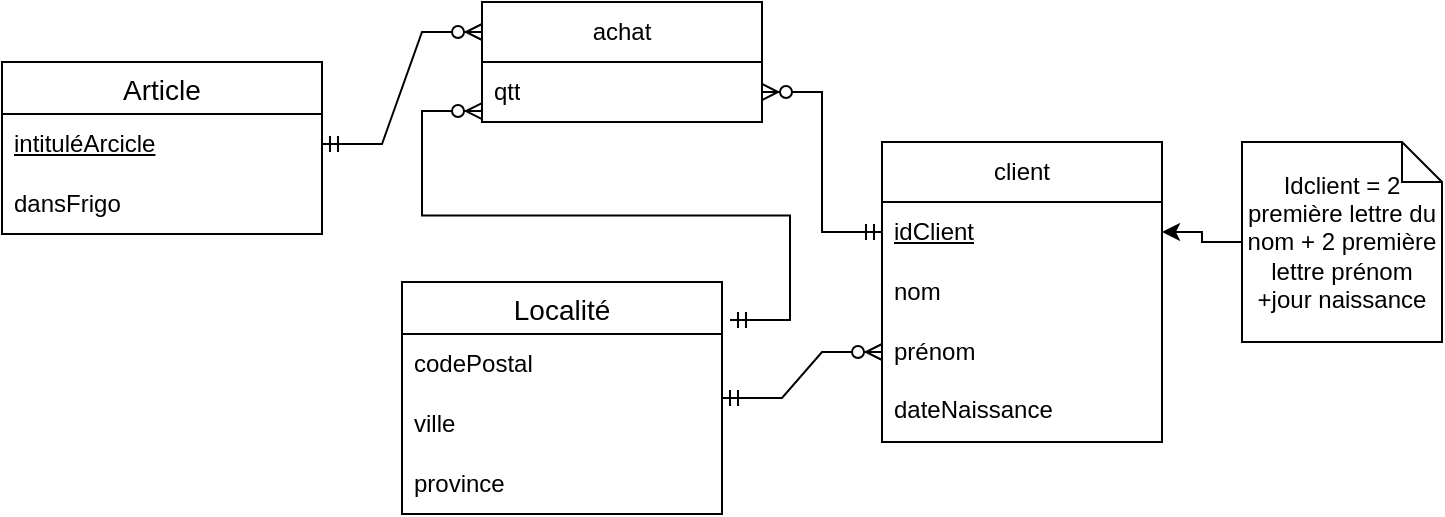 <mxfile version="24.7.16">
  <diagram id="R2lEEEUBdFMjLlhIrx00" name="Page-1">
    <mxGraphModel dx="1050" dy="605" grid="1" gridSize="10" guides="1" tooltips="1" connect="1" arrows="1" fold="1" page="1" pageScale="1" pageWidth="850" pageHeight="1100" math="0" shadow="0" extFonts="Permanent Marker^https://fonts.googleapis.com/css?family=Permanent+Marker">
      <root>
        <mxCell id="0" />
        <mxCell id="1" parent="0" />
        <mxCell id="s2Kjf74PjBErWB5rCB7U-1" value="&lt;div&gt;client&lt;/div&gt;" style="swimlane;fontStyle=0;childLayout=stackLayout;horizontal=1;startSize=30;horizontalStack=0;resizeParent=1;resizeParentMax=0;resizeLast=0;collapsible=1;marginBottom=0;whiteSpace=wrap;html=1;" parent="1" vertex="1">
          <mxGeometry x="600" y="150" width="140" height="150" as="geometry" />
        </mxCell>
        <mxCell id="s2Kjf74PjBErWB5rCB7U-2" value="&lt;div&gt;&lt;u&gt;idClient&lt;/u&gt;&lt;/div&gt;" style="text;strokeColor=none;fillColor=none;align=left;verticalAlign=middle;spacingLeft=4;spacingRight=4;overflow=hidden;points=[[0,0.5],[1,0.5]];portConstraint=eastwest;rotatable=0;whiteSpace=wrap;html=1;" parent="s2Kjf74PjBErWB5rCB7U-1" vertex="1">
          <mxGeometry y="30" width="140" height="30" as="geometry" />
        </mxCell>
        <mxCell id="s2Kjf74PjBErWB5rCB7U-3" value="&lt;div&gt;nom&lt;span style=&quot;white-space: pre;&quot;&gt;&#x9;&lt;/span&gt;&lt;/div&gt;" style="text;strokeColor=none;fillColor=none;align=left;verticalAlign=middle;spacingLeft=4;spacingRight=4;overflow=hidden;points=[[0,0.5],[1,0.5]];portConstraint=eastwest;rotatable=0;whiteSpace=wrap;html=1;" parent="s2Kjf74PjBErWB5rCB7U-1" vertex="1">
          <mxGeometry y="60" width="140" height="30" as="geometry" />
        </mxCell>
        <mxCell id="s2Kjf74PjBErWB5rCB7U-4" value="prénom" style="text;strokeColor=none;fillColor=none;align=left;verticalAlign=middle;spacingLeft=4;spacingRight=4;overflow=hidden;points=[[0,0.5],[1,0.5]];portConstraint=eastwest;rotatable=0;whiteSpace=wrap;html=1;" parent="s2Kjf74PjBErWB5rCB7U-1" vertex="1">
          <mxGeometry y="90" width="140" height="30" as="geometry" />
        </mxCell>
        <mxCell id="_rh66zNBPdWcCcWVSU1G-16" value="&lt;div&gt;dateNaissance&lt;/div&gt;" style="text;strokeColor=none;fillColor=none;spacingLeft=4;spacingRight=4;overflow=hidden;rotatable=0;points=[[0,0.5],[1,0.5]];portConstraint=eastwest;fontSize=12;whiteSpace=wrap;html=1;" vertex="1" parent="s2Kjf74PjBErWB5rCB7U-1">
          <mxGeometry y="120" width="140" height="30" as="geometry" />
        </mxCell>
        <mxCell id="TDjMeO70TRNZ5qjvtTgJ-1" value="&lt;div&gt;achat&lt;/div&gt;" style="swimlane;fontStyle=0;childLayout=stackLayout;horizontal=1;startSize=30;horizontalStack=0;resizeParent=1;resizeParentMax=0;resizeLast=0;collapsible=1;marginBottom=0;whiteSpace=wrap;html=1;" parent="1" vertex="1">
          <mxGeometry x="400" y="80" width="140" height="60" as="geometry" />
        </mxCell>
        <mxCell id="TDjMeO70TRNZ5qjvtTgJ-3" value="&lt;div&gt;qtt&lt;/div&gt;" style="text;strokeColor=none;fillColor=none;align=left;verticalAlign=middle;spacingLeft=4;spacingRight=4;overflow=hidden;points=[[0,0.5],[1,0.5]];portConstraint=eastwest;rotatable=0;whiteSpace=wrap;html=1;" parent="TDjMeO70TRNZ5qjvtTgJ-1" vertex="1">
          <mxGeometry y="30" width="140" height="30" as="geometry" />
        </mxCell>
        <mxCell id="_rh66zNBPdWcCcWVSU1G-1" value="Article" style="swimlane;fontStyle=0;childLayout=stackLayout;horizontal=1;startSize=26;horizontalStack=0;resizeParent=1;resizeParentMax=0;resizeLast=0;collapsible=1;marginBottom=0;align=center;fontSize=14;" vertex="1" parent="1">
          <mxGeometry x="160" y="110" width="160" height="86" as="geometry" />
        </mxCell>
        <mxCell id="TDjMeO70TRNZ5qjvtTgJ-2" value="&lt;div&gt;&lt;u&gt;intituléArcicle&lt;/u&gt;&lt;/div&gt;" style="text;strokeColor=none;fillColor=none;align=left;verticalAlign=middle;spacingLeft=4;spacingRight=4;overflow=hidden;points=[[0,0.5],[1,0.5]];portConstraint=eastwest;rotatable=0;whiteSpace=wrap;html=1;" parent="_rh66zNBPdWcCcWVSU1G-1" vertex="1">
          <mxGeometry y="26" width="160" height="30" as="geometry" />
        </mxCell>
        <mxCell id="TDjMeO70TRNZ5qjvtTgJ-4" value="&lt;div&gt;dansFrigo&lt;/div&gt;" style="text;strokeColor=none;fillColor=none;align=left;verticalAlign=middle;spacingLeft=4;spacingRight=4;overflow=hidden;points=[[0,0.5],[1,0.5]];portConstraint=eastwest;rotatable=0;whiteSpace=wrap;html=1;" parent="_rh66zNBPdWcCcWVSU1G-1" vertex="1">
          <mxGeometry y="56" width="160" height="30" as="geometry" />
        </mxCell>
        <mxCell id="_rh66zNBPdWcCcWVSU1G-5" value="Localité" style="swimlane;fontStyle=0;childLayout=stackLayout;horizontal=1;startSize=26;horizontalStack=0;resizeParent=1;resizeParentMax=0;resizeLast=0;collapsible=1;marginBottom=0;align=center;fontSize=14;" vertex="1" parent="1">
          <mxGeometry x="360" y="220" width="160" height="116" as="geometry" />
        </mxCell>
        <mxCell id="s2Kjf74PjBErWB5rCB7U-6" value="codePostal" style="text;strokeColor=none;fillColor=none;align=left;verticalAlign=middle;spacingLeft=4;spacingRight=4;overflow=hidden;points=[[0,0.5],[1,0.5]];portConstraint=eastwest;rotatable=0;whiteSpace=wrap;html=1;" parent="_rh66zNBPdWcCcWVSU1G-5" vertex="1">
          <mxGeometry y="26" width="160" height="30" as="geometry" />
        </mxCell>
        <mxCell id="TDjMeO70TRNZ5qjvtTgJ-7" value="&lt;div&gt;ville&lt;/div&gt;" style="text;strokeColor=none;fillColor=none;align=left;verticalAlign=middle;spacingLeft=4;spacingRight=4;overflow=hidden;points=[[0,0.5],[1,0.5]];portConstraint=eastwest;rotatable=0;whiteSpace=wrap;html=1;" parent="_rh66zNBPdWcCcWVSU1G-5" vertex="1">
          <mxGeometry y="56" width="160" height="30" as="geometry" />
        </mxCell>
        <mxCell id="TDjMeO70TRNZ5qjvtTgJ-8" value="&lt;div&gt;province&lt;/div&gt;" style="text;strokeColor=none;fillColor=none;align=left;verticalAlign=middle;spacingLeft=4;spacingRight=4;overflow=hidden;points=[[0,0.5],[1,0.5]];portConstraint=eastwest;rotatable=0;whiteSpace=wrap;html=1;" parent="_rh66zNBPdWcCcWVSU1G-5" vertex="1">
          <mxGeometry y="86" width="160" height="30" as="geometry" />
        </mxCell>
        <mxCell id="_rh66zNBPdWcCcWVSU1G-11" value="" style="edgeStyle=entityRelationEdgeStyle;fontSize=12;html=1;endArrow=ERzeroToMany;startArrow=ERmandOne;rounded=0;exitX=0;exitY=0.5;exitDx=0;exitDy=0;entryX=1;entryY=0.5;entryDx=0;entryDy=0;" edge="1" parent="1" source="s2Kjf74PjBErWB5rCB7U-2" target="TDjMeO70TRNZ5qjvtTgJ-3">
          <mxGeometry width="100" height="100" relative="1" as="geometry">
            <mxPoint x="370" y="370" as="sourcePoint" />
            <mxPoint x="470" y="270" as="targetPoint" />
          </mxGeometry>
        </mxCell>
        <mxCell id="_rh66zNBPdWcCcWVSU1G-12" value="" style="edgeStyle=entityRelationEdgeStyle;fontSize=12;html=1;endArrow=ERzeroToMany;startArrow=ERmandOne;rounded=0;entryX=0;entryY=0.5;entryDx=0;entryDy=0;exitX=1;exitY=0.5;exitDx=0;exitDy=0;" edge="1" parent="1" source="_rh66zNBPdWcCcWVSU1G-5" target="s2Kjf74PjBErWB5rCB7U-4">
          <mxGeometry width="100" height="100" relative="1" as="geometry">
            <mxPoint x="560" y="412" as="sourcePoint" />
            <mxPoint x="580" y="309" as="targetPoint" />
          </mxGeometry>
        </mxCell>
        <mxCell id="_rh66zNBPdWcCcWVSU1G-13" value="" style="edgeStyle=entityRelationEdgeStyle;fontSize=12;html=1;endArrow=ERzeroToMany;startArrow=ERmandOne;rounded=0;exitX=1.025;exitY=-0.233;exitDx=0;exitDy=0;exitPerimeter=0;" edge="1" parent="1" source="s2Kjf74PjBErWB5rCB7U-6">
          <mxGeometry width="100" height="100" relative="1" as="geometry">
            <mxPoint x="410" y="385.488" as="sourcePoint" />
            <mxPoint x="400" y="134.51" as="targetPoint" />
            <Array as="points">
              <mxPoint x="470" y="203.54" />
              <mxPoint x="370" y="273.54" />
              <mxPoint x="420" y="244.51" />
              <mxPoint x="420" y="254.51" />
              <mxPoint x="490" y="173.54" />
            </Array>
          </mxGeometry>
        </mxCell>
        <mxCell id="_rh66zNBPdWcCcWVSU1G-14" value="" style="edgeStyle=entityRelationEdgeStyle;fontSize=12;html=1;endArrow=ERzeroToMany;startArrow=ERmandOne;rounded=0;exitX=1;exitY=0.5;exitDx=0;exitDy=0;entryX=0;entryY=0.25;entryDx=0;entryDy=0;" edge="1" parent="1" source="TDjMeO70TRNZ5qjvtTgJ-2" target="TDjMeO70TRNZ5qjvtTgJ-1">
          <mxGeometry width="100" height="100" relative="1" as="geometry">
            <mxPoint x="270" y="454.49" as="sourcePoint" />
            <mxPoint x="106" y="200" as="targetPoint" />
            <Array as="points">
              <mxPoint x="176" y="269.03" />
              <mxPoint x="76" y="339.03" />
              <mxPoint x="126" y="310" />
              <mxPoint x="126" y="320" />
              <mxPoint x="196" y="239.03" />
            </Array>
          </mxGeometry>
        </mxCell>
        <mxCell id="_rh66zNBPdWcCcWVSU1G-15" value="&lt;div&gt;Idclient = 2 première lettre du nom + 2 première lettre prénom +jour naissance&lt;/div&gt;" style="shape=note;size=20;whiteSpace=wrap;html=1;" vertex="1" parent="1">
          <mxGeometry x="780" y="150" width="100" height="100" as="geometry" />
        </mxCell>
        <mxCell id="_rh66zNBPdWcCcWVSU1G-17" style="edgeStyle=orthogonalEdgeStyle;rounded=0;orthogonalLoop=1;jettySize=auto;html=1;" edge="1" parent="1" source="_rh66zNBPdWcCcWVSU1G-15" target="s2Kjf74PjBErWB5rCB7U-2">
          <mxGeometry relative="1" as="geometry" />
        </mxCell>
      </root>
    </mxGraphModel>
  </diagram>
</mxfile>
